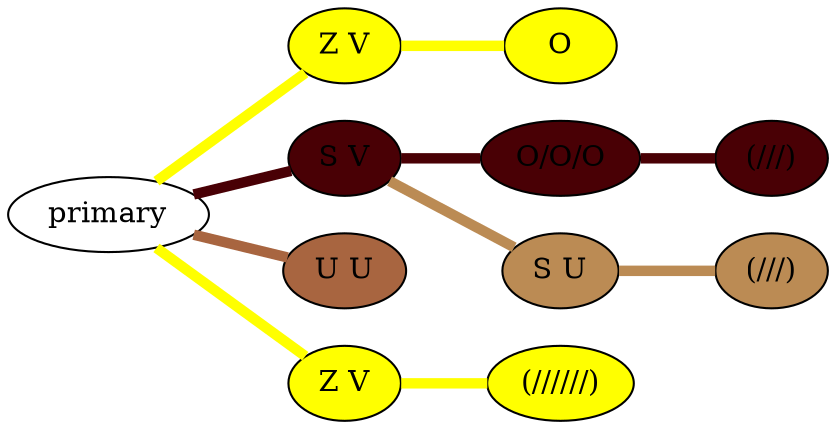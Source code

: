 graph {
 graph [rankdir=LR]
"primary" -- "1" [penwidth=5,color=yellow]
"1" [label="Z V", style=filled, fillcolor=yellow]
"1" -- "1:0" [penwidth=5,color=yellow]
"1:0" [label="O", style=filled, fillcolor=yellow]
"primary" -- "2" [penwidth=5,color="#490005"]
"2" [label="S V", style=filled, fillcolor="#490005"]
"2" -- "2:0" [penwidth=5,color="#490005"]
"2:0" [label="O/O/O", style=filled, fillcolor="#490005"]
"2:0" -- "2:1" [penwidth=5,color="#490005"]
"2:1" [label="(///)", style=filled, fillcolor="#490005"]
"2" -- "2s1" [penwidth=5,color="#BB8B54"]
"2s1" [label="S U", style=filled, fillcolor="#BB8B54"]
"2s1" -- "2s1:0" [penwidth=5,color="#BB8B54"]
"2s1:0" [label="(///)", style=filled, fillcolor="#BB8B54"]
"primary" -- "3" [penwidth=5,color="#A86540"]
"3" [label="U U", style=filled, fillcolor="#A86540"]
"primary" -- "4" [penwidth=5,color=yellow]
"4" [label="Z V", style=filled, fillcolor=yellow]
"4" -- "4:0" [penwidth=5,color=yellow]
"4:0" [label="(//////)", style=filled, fillcolor=yellow]
}
